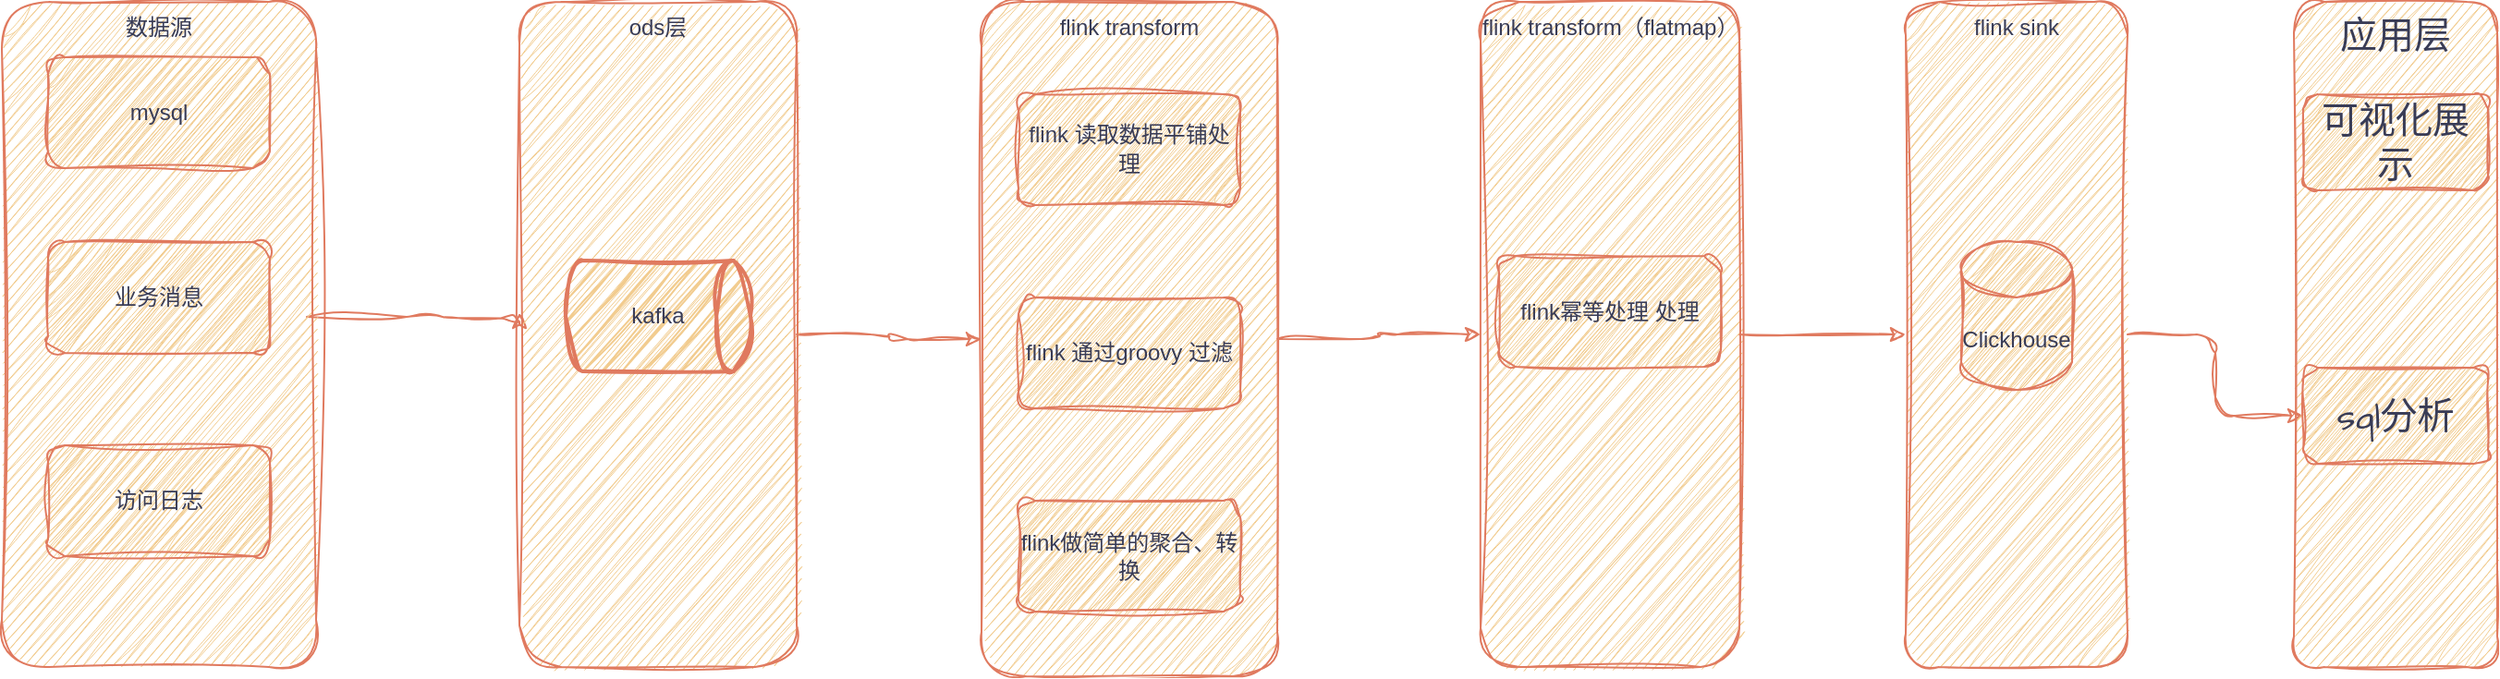 <mxfile version="21.6.3" type="github">
  <diagram name="第 1 页" id="oxg19eHA6-CcMaRxcR4n">
    <mxGraphModel dx="954" dy="-579" grid="1" gridSize="10" guides="1" tooltips="1" connect="1" arrows="1" fold="1" page="1" pageScale="1" pageWidth="850" pageHeight="1100" math="0" shadow="0">
      <root>
        <mxCell id="0" />
        <mxCell id="1" parent="0" />
        <mxCell id="dJzAQ0Oe_yHkAVioRpTi-1" style="edgeStyle=orthogonalEdgeStyle;rounded=1;orthogonalLoop=1;jettySize=auto;html=1;strokeColor=#E07A5F;fontColor=default;fillColor=#F2CC8F;sketch=1;curveFitting=1;jiggle=2;labelBackgroundColor=none;" edge="1" parent="1">
          <mxGeometry relative="1" as="geometry">
            <mxPoint x="335" y="1690.537" as="sourcePoint" />
            <mxPoint x="450" y="1688.46" as="targetPoint" />
            <Array as="points">
              <mxPoint x="399" y="1690.46" />
              <mxPoint x="461" y="1691.46" />
            </Array>
          </mxGeometry>
        </mxCell>
        <mxCell id="dJzAQ0Oe_yHkAVioRpTi-2" value="数据源" style="rounded=1;whiteSpace=wrap;html=1;strokeColor=#E07A5F;fontColor=#393C56;fillColor=#F2CC8F;verticalAlign=top;sketch=1;curveFitting=1;jiggle=2;labelBackgroundColor=none;" vertex="1" parent="1">
          <mxGeometry x="170" y="1520" width="170" height="360" as="geometry" />
        </mxCell>
        <mxCell id="dJzAQ0Oe_yHkAVioRpTi-3" value="访问日志" style="rounded=1;whiteSpace=wrap;html=1;strokeColor=#E07A5F;fontColor=#393C56;fillColor=#F2CC8F;sketch=1;curveFitting=1;jiggle=2;labelBackgroundColor=none;" vertex="1" parent="1">
          <mxGeometry x="195" y="1760" width="120" height="60" as="geometry" />
        </mxCell>
        <mxCell id="dJzAQ0Oe_yHkAVioRpTi-4" value="mysql" style="rounded=1;whiteSpace=wrap;html=1;strokeColor=#E07A5F;fontColor=#393C56;fillColor=#F2CC8F;sketch=1;curveFitting=1;jiggle=2;labelBackgroundColor=none;" vertex="1" parent="1">
          <mxGeometry x="195" y="1550" width="120" height="60" as="geometry" />
        </mxCell>
        <mxCell id="dJzAQ0Oe_yHkAVioRpTi-5" value="业务消息" style="rounded=1;whiteSpace=wrap;html=1;strokeColor=#E07A5F;fontColor=#393C56;fillColor=#F2CC8F;sketch=1;curveFitting=1;jiggle=2;labelBackgroundColor=none;" vertex="1" parent="1">
          <mxGeometry x="195" y="1650" width="120" height="60" as="geometry" />
        </mxCell>
        <mxCell id="dJzAQ0Oe_yHkAVioRpTi-6" value="" style="edgeStyle=orthogonalEdgeStyle;rounded=1;orthogonalLoop=1;jettySize=auto;html=1;strokeColor=#E07A5F;fontColor=default;fillColor=#F2CC8F;sketch=1;curveFitting=1;jiggle=2;labelBackgroundColor=none;" edge="1" parent="1" source="dJzAQ0Oe_yHkAVioRpTi-7" target="dJzAQ0Oe_yHkAVioRpTi-10">
          <mxGeometry relative="1" as="geometry" />
        </mxCell>
        <mxCell id="dJzAQ0Oe_yHkAVioRpTi-7" value="ods层" style="rounded=1;whiteSpace=wrap;html=1;strokeColor=#E07A5F;fontColor=#393C56;fillColor=#F2CC8F;verticalAlign=top;sketch=1;curveFitting=1;jiggle=2;labelBackgroundColor=none;" vertex="1" parent="1">
          <mxGeometry x="450" y="1520" width="150" height="360" as="geometry" />
        </mxCell>
        <mxCell id="dJzAQ0Oe_yHkAVioRpTi-8" value="kafka" style="strokeWidth=2;html=1;shape=mxgraph.flowchart.direct_data;whiteSpace=wrap;strokeColor=#E07A5F;fontColor=#393C56;fillColor=#F2CC8F;sketch=1;curveFitting=1;jiggle=2;labelBackgroundColor=none;rounded=1;" vertex="1" parent="1">
          <mxGeometry x="475" y="1660" width="100" height="60" as="geometry" />
        </mxCell>
        <mxCell id="dJzAQ0Oe_yHkAVioRpTi-9" value="" style="edgeStyle=orthogonalEdgeStyle;rounded=1;orthogonalLoop=1;jettySize=auto;html=1;strokeColor=#E07A5F;fontColor=default;fillColor=#F2CC8F;sketch=1;curveFitting=1;jiggle=2;labelBackgroundColor=none;" edge="1" parent="1" source="dJzAQ0Oe_yHkAVioRpTi-10" target="dJzAQ0Oe_yHkAVioRpTi-14">
          <mxGeometry relative="1" as="geometry" />
        </mxCell>
        <mxCell id="dJzAQ0Oe_yHkAVioRpTi-10" value="flink transform" style="rounded=1;whiteSpace=wrap;html=1;strokeColor=#E07A5F;fontColor=#393C56;fillColor=#F2CC8F;verticalAlign=top;sketch=1;curveFitting=1;jiggle=2;labelBackgroundColor=none;" vertex="1" parent="1">
          <mxGeometry x="700" y="1520" width="160" height="365" as="geometry" />
        </mxCell>
        <mxCell id="dJzAQ0Oe_yHkAVioRpTi-11" value="flink 通过groovy 过滤" style="rounded=1;whiteSpace=wrap;html=1;strokeColor=#E07A5F;fontColor=#393C56;fillColor=#F2CC8F;sketch=1;curveFitting=1;jiggle=2;labelBackgroundColor=none;" vertex="1" parent="1">
          <mxGeometry x="720" y="1680" width="120" height="60" as="geometry" />
        </mxCell>
        <mxCell id="dJzAQ0Oe_yHkAVioRpTi-12" value="flink做简单的聚合、转换" style="rounded=1;whiteSpace=wrap;html=1;strokeColor=#E07A5F;fontColor=#393C56;fillColor=#F2CC8F;sketch=1;curveFitting=1;jiggle=2;labelBackgroundColor=none;" vertex="1" parent="1">
          <mxGeometry x="720" y="1790" width="120" height="60" as="geometry" />
        </mxCell>
        <mxCell id="dJzAQ0Oe_yHkAVioRpTi-13" value="" style="edgeStyle=orthogonalEdgeStyle;rounded=1;orthogonalLoop=1;jettySize=auto;html=1;strokeColor=#E07A5F;fontColor=default;fillColor=#F2CC8F;sketch=1;curveFitting=1;jiggle=2;labelBackgroundColor=none;" edge="1" parent="1" source="dJzAQ0Oe_yHkAVioRpTi-14" target="dJzAQ0Oe_yHkAVioRpTi-17">
          <mxGeometry relative="1" as="geometry" />
        </mxCell>
        <mxCell id="dJzAQ0Oe_yHkAVioRpTi-14" value="flink transform（flatmap）" style="rounded=1;whiteSpace=wrap;html=1;strokeColor=#E07A5F;fontColor=#393C56;fillColor=#F2CC8F;verticalAlign=top;sketch=1;curveFitting=1;jiggle=2;labelBackgroundColor=none;" vertex="1" parent="1">
          <mxGeometry x="970" y="1520" width="140" height="360" as="geometry" />
        </mxCell>
        <mxCell id="dJzAQ0Oe_yHkAVioRpTi-15" value="flink幂等处理 处理" style="rounded=1;whiteSpace=wrap;html=1;strokeColor=#E07A5F;fontColor=#393C56;fillColor=#F2CC8F;sketch=1;curveFitting=1;jiggle=2;labelBackgroundColor=none;" vertex="1" parent="1">
          <mxGeometry x="980" y="1657.5" width="120" height="60" as="geometry" />
        </mxCell>
        <mxCell id="dJzAQ0Oe_yHkAVioRpTi-16" value="" style="edgeStyle=orthogonalEdgeStyle;rounded=1;sketch=1;hachureGap=4;jiggle=2;curveFitting=1;orthogonalLoop=1;jettySize=auto;html=1;strokeColor=#E07A5F;fontFamily=Architects Daughter;fontSource=https%3A%2F%2Ffonts.googleapis.com%2Fcss%3Ffamily%3DArchitects%2BDaughter;fontSize=16;fontColor=#393C56;fillColor=#F2CC8F;" edge="1" parent="1" source="dJzAQ0Oe_yHkAVioRpTi-17" target="dJzAQ0Oe_yHkAVioRpTi-21">
          <mxGeometry relative="1" as="geometry" />
        </mxCell>
        <mxCell id="dJzAQ0Oe_yHkAVioRpTi-17" value="flink sink" style="rounded=1;whiteSpace=wrap;html=1;strokeColor=#E07A5F;fontColor=#393C56;fillColor=#F2CC8F;verticalAlign=top;sketch=1;curveFitting=1;jiggle=2;labelBackgroundColor=none;" vertex="1" parent="1">
          <mxGeometry x="1200" y="1520" width="120" height="360" as="geometry" />
        </mxCell>
        <mxCell id="dJzAQ0Oe_yHkAVioRpTi-18" value="Clickhouse" style="shape=cylinder3;whiteSpace=wrap;html=1;boundedLbl=1;backgroundOutline=1;size=15;strokeColor=#E07A5F;fontColor=#393C56;fillColor=#F2CC8F;sketch=1;curveFitting=1;jiggle=2;labelBackgroundColor=none;rounded=1;" vertex="1" parent="1">
          <mxGeometry x="1230" y="1650" width="60" height="80" as="geometry" />
        </mxCell>
        <mxCell id="dJzAQ0Oe_yHkAVioRpTi-19" value="应用层" style="rounded=1;whiteSpace=wrap;html=1;sketch=1;hachureGap=4;jiggle=2;curveFitting=1;strokeColor=#E07A5F;fontFamily=Architects Daughter;fontSource=https%3A%2F%2Ffonts.googleapis.com%2Fcss%3Ffamily%3DArchitects%2BDaughter;fontSize=20;fontColor=#393C56;fillColor=#F2CC8F;verticalAlign=top;" vertex="1" parent="1">
          <mxGeometry x="1410" y="1520" width="110" height="360" as="geometry" />
        </mxCell>
        <mxCell id="dJzAQ0Oe_yHkAVioRpTi-20" value="可视化展示" style="rounded=1;whiteSpace=wrap;html=1;sketch=1;hachureGap=4;jiggle=2;curveFitting=1;strokeColor=#E07A5F;fontFamily=Architects Daughter;fontSource=https%3A%2F%2Ffonts.googleapis.com%2Fcss%3Ffamily%3DArchitects%2BDaughter;fontSize=20;fontColor=#393C56;fillColor=#F2CC8F;" vertex="1" parent="1">
          <mxGeometry x="1415" y="1570" width="100" height="52" as="geometry" />
        </mxCell>
        <mxCell id="dJzAQ0Oe_yHkAVioRpTi-21" value="sql分析" style="rounded=1;whiteSpace=wrap;html=1;sketch=1;hachureGap=4;jiggle=2;curveFitting=1;strokeColor=#E07A5F;fontFamily=Architects Daughter;fontSource=https%3A%2F%2Ffonts.googleapis.com%2Fcss%3Ffamily%3DArchitects%2BDaughter;fontSize=20;fontColor=#393C56;fillColor=#F2CC8F;" vertex="1" parent="1">
          <mxGeometry x="1415" y="1718" width="100" height="52" as="geometry" />
        </mxCell>
        <mxCell id="dJzAQ0Oe_yHkAVioRpTi-22" value="&lt;font face=&quot;Helvetica&quot; style=&quot;font-size: 12px;&quot;&gt;flink 读取数据平铺处理&lt;/font&gt;" style="rounded=1;whiteSpace=wrap;html=1;sketch=1;hachureGap=4;jiggle=2;curveFitting=1;strokeColor=#E07A5F;fontFamily=Architects Daughter;fontSource=https%3A%2F%2Ffonts.googleapis.com%2Fcss%3Ffamily%3DArchitects%2BDaughter;fontSize=12;fontColor=#393C56;fillColor=#F2CC8F;" vertex="1" parent="1">
          <mxGeometry x="720" y="1570" width="120" height="60" as="geometry" />
        </mxCell>
      </root>
    </mxGraphModel>
  </diagram>
</mxfile>

